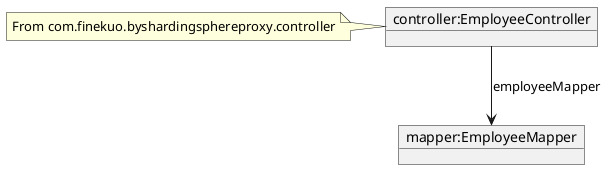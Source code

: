 @startuml
object "controller:EmployeeController" as controller
object "mapper:EmployeeMapper" as mapper

note left of controller : From com.finekuo.byshardingsphereproxy.controller
controller --> mapper : employeeMapper
@enduml
